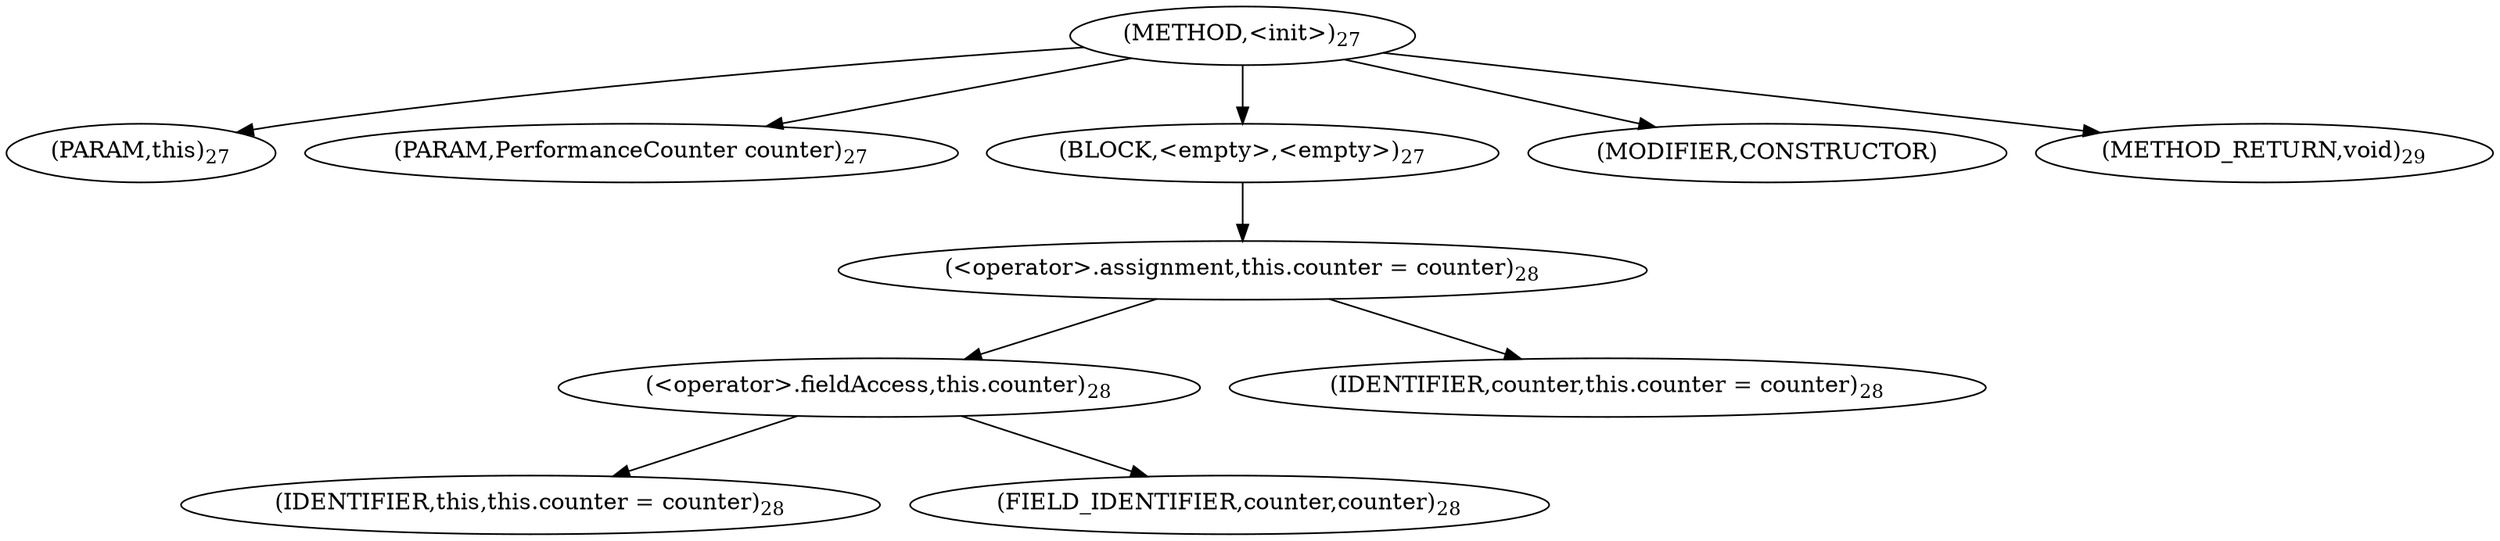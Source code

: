 digraph "&lt;init&gt;" {  
"10" [label = <(METHOD,&lt;init&gt;)<SUB>27</SUB>> ]
"4" [label = <(PARAM,this)<SUB>27</SUB>> ]
"11" [label = <(PARAM,PerformanceCounter counter)<SUB>27</SUB>> ]
"12" [label = <(BLOCK,&lt;empty&gt;,&lt;empty&gt;)<SUB>27</SUB>> ]
"13" [label = <(&lt;operator&gt;.assignment,this.counter = counter)<SUB>28</SUB>> ]
"14" [label = <(&lt;operator&gt;.fieldAccess,this.counter)<SUB>28</SUB>> ]
"3" [label = <(IDENTIFIER,this,this.counter = counter)<SUB>28</SUB>> ]
"15" [label = <(FIELD_IDENTIFIER,counter,counter)<SUB>28</SUB>> ]
"16" [label = <(IDENTIFIER,counter,this.counter = counter)<SUB>28</SUB>> ]
"17" [label = <(MODIFIER,CONSTRUCTOR)> ]
"18" [label = <(METHOD_RETURN,void)<SUB>29</SUB>> ]
  "10" -> "4" 
  "10" -> "11" 
  "10" -> "12" 
  "10" -> "17" 
  "10" -> "18" 
  "12" -> "13" 
  "13" -> "14" 
  "13" -> "16" 
  "14" -> "3" 
  "14" -> "15" 
}
